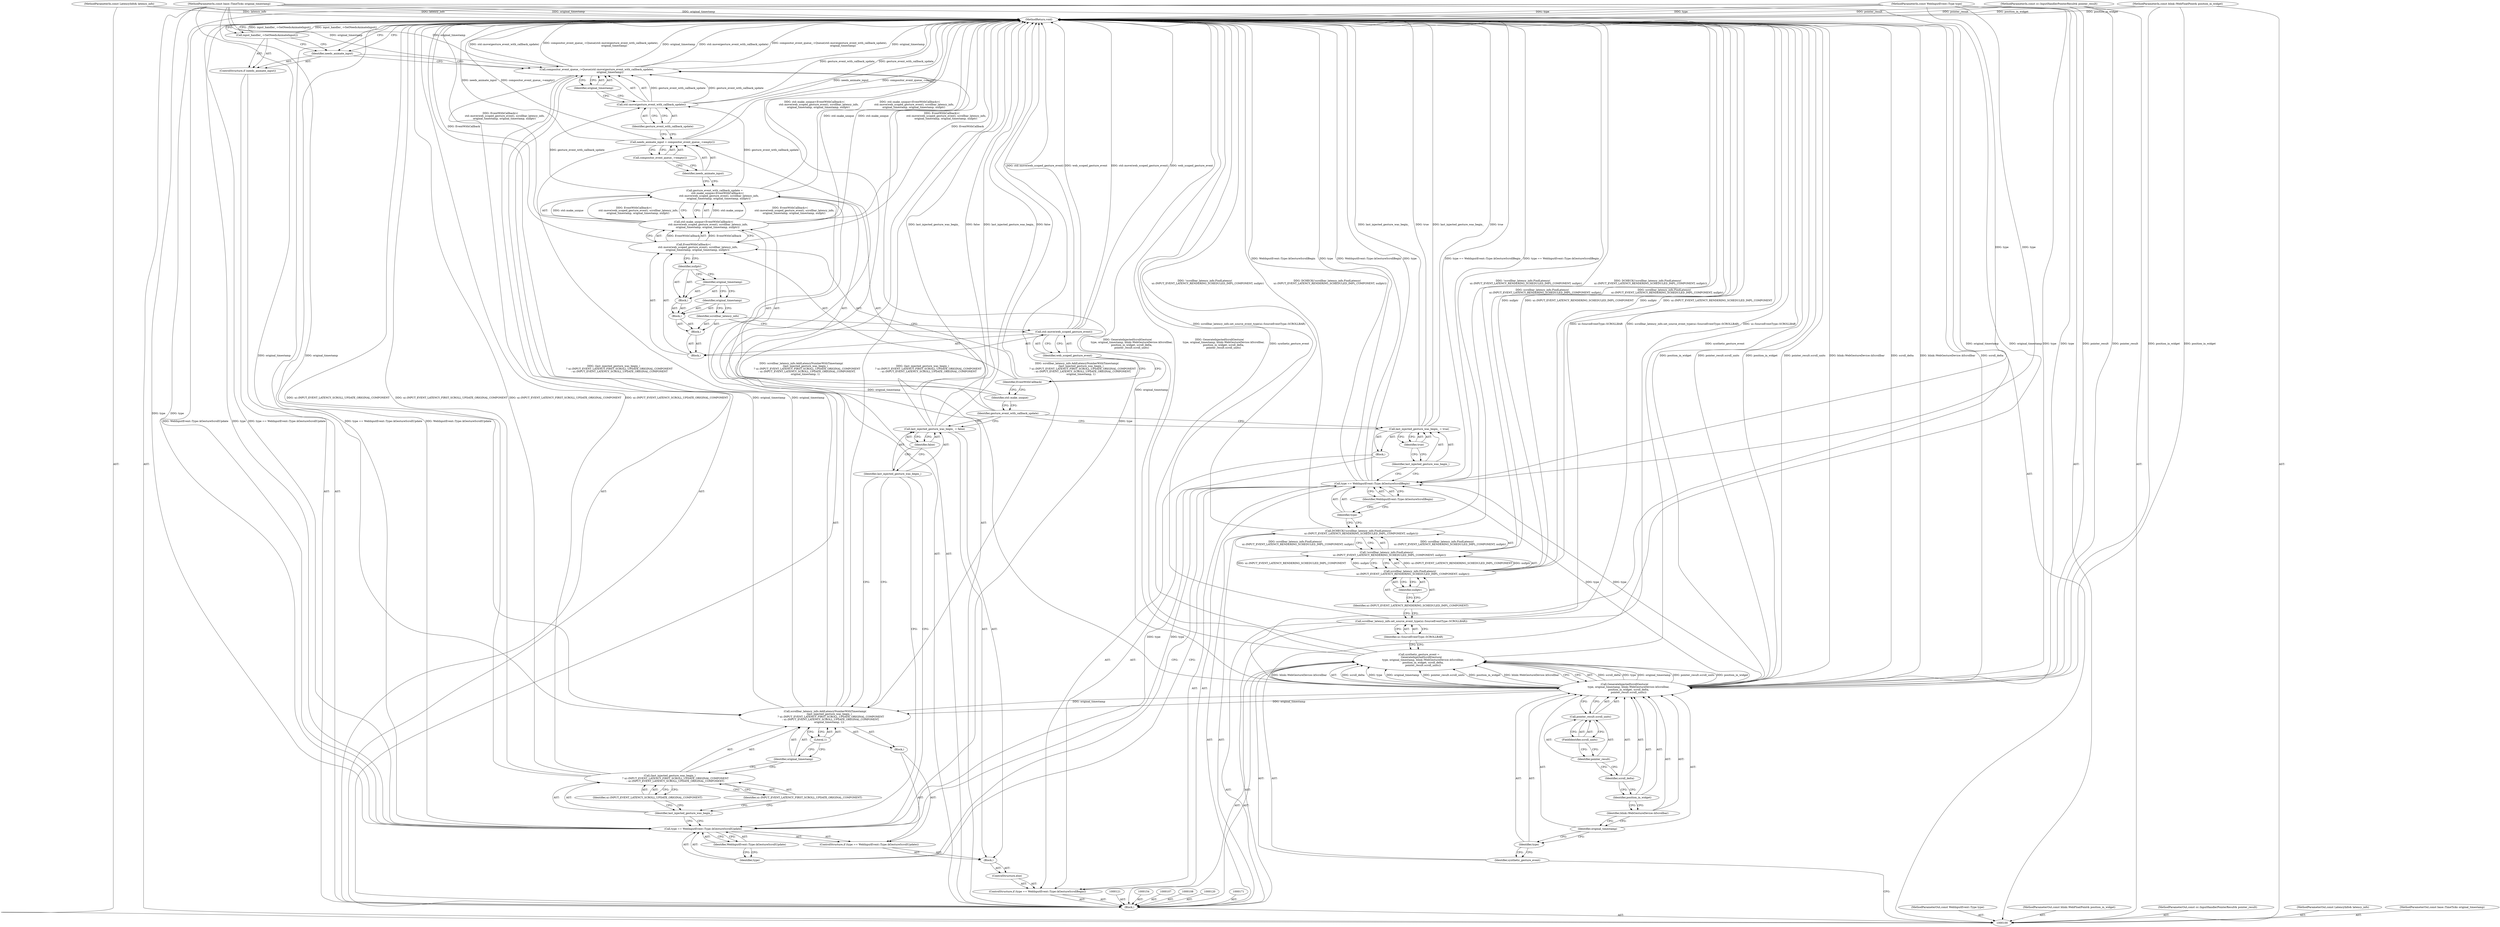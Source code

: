 digraph "1_Chrome_14f2111f9cec919a450115ce4914f228effca58e_4" {
"1000182" [label="(MethodReturn,void)"];
"1000111" [label="(Call,GenerateInjectedScrollGesture(\n          type, original_timestamp, blink::WebGestureDevice::kScrollbar,\n          position_in_widget, scroll_delta,\n          pointer_result.scroll_units))"];
"1000112" [label="(Identifier,type)"];
"1000113" [label="(Identifier,original_timestamp)"];
"1000114" [label="(Identifier,blink::WebGestureDevice::kScrollbar)"];
"1000115" [label="(Identifier,position_in_widget)"];
"1000116" [label="(Identifier,scroll_delta)"];
"1000117" [label="(Call,pointer_result.scroll_units)"];
"1000118" [label="(Identifier,pointer_result)"];
"1000119" [label="(FieldIdentifier,scroll_units)"];
"1000122" [label="(Call,scrollbar_latency_info.set_source_event_type(ui::SourceEventType::SCROLLBAR))"];
"1000123" [label="(Identifier,ui::SourceEventType::SCROLLBAR)"];
"1000101" [label="(MethodParameterIn,const WebInputEvent::Type type)"];
"1000276" [label="(MethodParameterOut,const WebInputEvent::Type type)"];
"1000125" [label="(Call,!scrollbar_latency_info.FindLatency(\n       ui::INPUT_EVENT_LATENCY_RENDERING_SCHEDULED_IMPL_COMPONENT, nullptr))"];
"1000126" [label="(Call,scrollbar_latency_info.FindLatency(\n       ui::INPUT_EVENT_LATENCY_RENDERING_SCHEDULED_IMPL_COMPONENT, nullptr))"];
"1000124" [label="(Call,DCHECK(!scrollbar_latency_info.FindLatency(\n       ui::INPUT_EVENT_LATENCY_RENDERING_SCHEDULED_IMPL_COMPONENT, nullptr)))"];
"1000128" [label="(Identifier,nullptr)"];
"1000127" [label="(Identifier,ui::INPUT_EVENT_LATENCY_RENDERING_SCHEDULED_IMPL_COMPONENT)"];
"1000132" [label="(Identifier,WebInputEvent::Type::kGestureScrollBegin)"];
"1000129" [label="(ControlStructure,if (type == WebInputEvent::Type::kGestureScrollBegin))"];
"1000133" [label="(Block,)"];
"1000130" [label="(Call,type == WebInputEvent::Type::kGestureScrollBegin)"];
"1000131" [label="(Identifier,type)"];
"1000136" [label="(Identifier,true)"];
"1000134" [label="(Call,last_injected_gesture_was_begin_ = true)"];
"1000135" [label="(Identifier,last_injected_gesture_was_begin_)"];
"1000137" [label="(ControlStructure,else)"];
"1000138" [label="(Block,)"];
"1000142" [label="(Identifier,WebInputEvent::Type::kGestureScrollUpdate)"];
"1000139" [label="(ControlStructure,if (type == WebInputEvent::Type::kGestureScrollUpdate))"];
"1000143" [label="(Block,)"];
"1000140" [label="(Call,type == WebInputEvent::Type::kGestureScrollUpdate)"];
"1000141" [label="(Identifier,type)"];
"1000144" [label="(Call,scrollbar_latency_info.AddLatencyNumberWithTimestamp(\n          (last_injected_gesture_was_begin_)\n              ? ui::INPUT_EVENT_LATENCY_FIRST_SCROLL_UPDATE_ORIGINAL_COMPONENT\n              : ui::INPUT_EVENT_LATENCY_SCROLL_UPDATE_ORIGINAL_COMPONENT,\n          original_timestamp, 1))"];
"1000145" [label="(Call,(last_injected_gesture_was_begin_)\n              ? ui::INPUT_EVENT_LATENCY_FIRST_SCROLL_UPDATE_ORIGINAL_COMPONENT\n              : ui::INPUT_EVENT_LATENCY_SCROLL_UPDATE_ORIGINAL_COMPONENT)"];
"1000146" [label="(Identifier,last_injected_gesture_was_begin_)"];
"1000102" [label="(MethodParameterIn,const blink::WebFloatPoint& position_in_widget)"];
"1000277" [label="(MethodParameterOut,const blink::WebFloatPoint& position_in_widget)"];
"1000147" [label="(Identifier,ui::INPUT_EVENT_LATENCY_FIRST_SCROLL_UPDATE_ORIGINAL_COMPONENT)"];
"1000148" [label="(Identifier,ui::INPUT_EVENT_LATENCY_SCROLL_UPDATE_ORIGINAL_COMPONENT)"];
"1000149" [label="(Identifier,original_timestamp)"];
"1000150" [label="(Literal,1)"];
"1000153" [label="(Identifier,false)"];
"1000151" [label="(Call,last_injected_gesture_was_begin_ = false)"];
"1000152" [label="(Identifier,last_injected_gesture_was_begin_)"];
"1000155" [label="(Call,gesture_event_with_callback_update =\n       std::make_unique<EventWithCallback>(\n           std::move(web_scoped_gesture_event), scrollbar_latency_info,\n          original_timestamp, original_timestamp, nullptr))"];
"1000156" [label="(Identifier,gesture_event_with_callback_update)"];
"1000159" [label="(Call,EventWithCallback>(\n           std::move(web_scoped_gesture_event), scrollbar_latency_info,\n          original_timestamp, original_timestamp, nullptr))"];
"1000160" [label="(Identifier,EventWithCallback)"];
"1000157" [label="(Call,std::make_unique<EventWithCallback>(\n           std::move(web_scoped_gesture_event), scrollbar_latency_info,\n          original_timestamp, original_timestamp, nullptr))"];
"1000158" [label="(Identifier,std::make_unique)"];
"1000161" [label="(Block,)"];
"1000162" [label="(Call,std::move(web_scoped_gesture_event))"];
"1000163" [label="(Identifier,web_scoped_gesture_event)"];
"1000164" [label="(Block,)"];
"1000165" [label="(Identifier,scrollbar_latency_info)"];
"1000166" [label="(Block,)"];
"1000167" [label="(Identifier,original_timestamp)"];
"1000168" [label="(Block,)"];
"1000169" [label="(Identifier,original_timestamp)"];
"1000170" [label="(Identifier,nullptr)"];
"1000103" [label="(MethodParameterIn,const cc::InputHandlerPointerResult& pointer_result)"];
"1000278" [label="(MethodParameterOut,const cc::InputHandlerPointerResult& pointer_result)"];
"1000174" [label="(Call,compositor_event_queue_->empty())"];
"1000172" [label="(Call,needs_animate_input = compositor_event_queue_->empty())"];
"1000173" [label="(Identifier,needs_animate_input)"];
"1000175" [label="(Call,compositor_event_queue_->Queue(std::move(gesture_event_with_callback_update),\n                                 original_timestamp))"];
"1000176" [label="(Call,std::move(gesture_event_with_callback_update))"];
"1000177" [label="(Identifier,gesture_event_with_callback_update)"];
"1000178" [label="(Identifier,original_timestamp)"];
"1000179" [label="(ControlStructure,if (needs_animate_input))"];
"1000180" [label="(Identifier,needs_animate_input)"];
"1000181" [label="(Call,input_handler_->SetNeedsAnimateInput())"];
"1000104" [label="(MethodParameterIn,const LatencyInfo& latency_info)"];
"1000279" [label="(MethodParameterOut,const LatencyInfo& latency_info)"];
"1000105" [label="(MethodParameterIn,const base::TimeTicks original_timestamp)"];
"1000280" [label="(MethodParameterOut,const base::TimeTicks original_timestamp)"];
"1000106" [label="(Block,)"];
"1000109" [label="(Call,synthetic_gesture_event =\n      GenerateInjectedScrollGesture(\n          type, original_timestamp, blink::WebGestureDevice::kScrollbar,\n          position_in_widget, scroll_delta,\n          pointer_result.scroll_units))"];
"1000110" [label="(Identifier,synthetic_gesture_event)"];
"1000182" -> "1000100"  [label="AST: "];
"1000182" -> "1000181"  [label="CFG: "];
"1000182" -> "1000180"  [label="CFG: "];
"1000124" -> "1000182"  [label="DDG: !scrollbar_latency_info.FindLatency(\n       ui::INPUT_EVENT_LATENCY_RENDERING_SCHEDULED_IMPL_COMPONENT, nullptr)"];
"1000124" -> "1000182"  [label="DDG: DCHECK(!scrollbar_latency_info.FindLatency(\n       ui::INPUT_EVENT_LATENCY_RENDERING_SCHEDULED_IMPL_COMPONENT, nullptr))"];
"1000155" -> "1000182"  [label="DDG: std::make_unique<EventWithCallback>(\n           std::move(web_scoped_gesture_event), scrollbar_latency_info,\n          original_timestamp, original_timestamp, nullptr)"];
"1000104" -> "1000182"  [label="DDG: latency_info"];
"1000105" -> "1000182"  [label="DDG: original_timestamp"];
"1000181" -> "1000182"  [label="DDG: input_handler_->SetNeedsAnimateInput()"];
"1000111" -> "1000182"  [label="DDG: position_in_widget"];
"1000111" -> "1000182"  [label="DDG: pointer_result.scroll_units"];
"1000111" -> "1000182"  [label="DDG: blink::WebGestureDevice::kScrollbar"];
"1000111" -> "1000182"  [label="DDG: scroll_delta"];
"1000102" -> "1000182"  [label="DDG: position_in_widget"];
"1000176" -> "1000182"  [label="DDG: gesture_event_with_callback_update"];
"1000126" -> "1000182"  [label="DDG: nullptr"];
"1000126" -> "1000182"  [label="DDG: ui::INPUT_EVENT_LATENCY_RENDERING_SCHEDULED_IMPL_COMPONENT"];
"1000175" -> "1000182"  [label="DDG: original_timestamp"];
"1000175" -> "1000182"  [label="DDG: std::move(gesture_event_with_callback_update)"];
"1000175" -> "1000182"  [label="DDG: compositor_event_queue_->Queue(std::move(gesture_event_with_callback_update),\n                                 original_timestamp)"];
"1000157" -> "1000182"  [label="DDG: EventWithCallback>(\n           std::move(web_scoped_gesture_event), scrollbar_latency_info,\n          original_timestamp, original_timestamp, nullptr)"];
"1000157" -> "1000182"  [label="DDG: std::make_unique"];
"1000130" -> "1000182"  [label="DDG: type == WebInputEvent::Type::kGestureScrollBegin"];
"1000130" -> "1000182"  [label="DDG: WebInputEvent::Type::kGestureScrollBegin"];
"1000130" -> "1000182"  [label="DDG: type"];
"1000125" -> "1000182"  [label="DDG: scrollbar_latency_info.FindLatency(\n       ui::INPUT_EVENT_LATENCY_RENDERING_SCHEDULED_IMPL_COMPONENT, nullptr)"];
"1000140" -> "1000182"  [label="DDG: WebInputEvent::Type::kGestureScrollUpdate"];
"1000140" -> "1000182"  [label="DDG: type"];
"1000140" -> "1000182"  [label="DDG: type == WebInputEvent::Type::kGestureScrollUpdate"];
"1000159" -> "1000182"  [label="DDG: EventWithCallback"];
"1000122" -> "1000182"  [label="DDG: ui::SourceEventType::SCROLLBAR"];
"1000122" -> "1000182"  [label="DDG: scrollbar_latency_info.set_source_event_type(ui::SourceEventType::SCROLLBAR)"];
"1000151" -> "1000182"  [label="DDG: last_injected_gesture_was_begin_"];
"1000151" -> "1000182"  [label="DDG: false"];
"1000144" -> "1000182"  [label="DDG: scrollbar_latency_info.AddLatencyNumberWithTimestamp(\n          (last_injected_gesture_was_begin_)\n              ? ui::INPUT_EVENT_LATENCY_FIRST_SCROLL_UPDATE_ORIGINAL_COMPONENT\n              : ui::INPUT_EVENT_LATENCY_SCROLL_UPDATE_ORIGINAL_COMPONENT,\n          original_timestamp, 1)"];
"1000144" -> "1000182"  [label="DDG: (last_injected_gesture_was_begin_)\n              ? ui::INPUT_EVENT_LATENCY_FIRST_SCROLL_UPDATE_ORIGINAL_COMPONENT\n              : ui::INPUT_EVENT_LATENCY_SCROLL_UPDATE_ORIGINAL_COMPONENT"];
"1000103" -> "1000182"  [label="DDG: pointer_result"];
"1000145" -> "1000182"  [label="DDG: ui::INPUT_EVENT_LATENCY_SCROLL_UPDATE_ORIGINAL_COMPONENT"];
"1000145" -> "1000182"  [label="DDG: ui::INPUT_EVENT_LATENCY_FIRST_SCROLL_UPDATE_ORIGINAL_COMPONENT"];
"1000134" -> "1000182"  [label="DDG: last_injected_gesture_was_begin_"];
"1000134" -> "1000182"  [label="DDG: true"];
"1000101" -> "1000182"  [label="DDG: type"];
"1000109" -> "1000182"  [label="DDG: synthetic_gesture_event"];
"1000109" -> "1000182"  [label="DDG: GenerateInjectedScrollGesture(\n          type, original_timestamp, blink::WebGestureDevice::kScrollbar,\n          position_in_widget, scroll_delta,\n          pointer_result.scroll_units)"];
"1000172" -> "1000182"  [label="DDG: needs_animate_input"];
"1000172" -> "1000182"  [label="DDG: compositor_event_queue_->empty()"];
"1000162" -> "1000182"  [label="DDG: web_scoped_gesture_event"];
"1000162" -> "1000182"  [label="DDG: std::move(web_scoped_gesture_event)"];
"1000111" -> "1000109"  [label="AST: "];
"1000111" -> "1000117"  [label="CFG: "];
"1000112" -> "1000111"  [label="AST: "];
"1000113" -> "1000111"  [label="AST: "];
"1000114" -> "1000111"  [label="AST: "];
"1000115" -> "1000111"  [label="AST: "];
"1000116" -> "1000111"  [label="AST: "];
"1000117" -> "1000111"  [label="AST: "];
"1000109" -> "1000111"  [label="CFG: "];
"1000111" -> "1000182"  [label="DDG: position_in_widget"];
"1000111" -> "1000182"  [label="DDG: pointer_result.scroll_units"];
"1000111" -> "1000182"  [label="DDG: blink::WebGestureDevice::kScrollbar"];
"1000111" -> "1000182"  [label="DDG: scroll_delta"];
"1000111" -> "1000109"  [label="DDG: scroll_delta"];
"1000111" -> "1000109"  [label="DDG: type"];
"1000111" -> "1000109"  [label="DDG: original_timestamp"];
"1000111" -> "1000109"  [label="DDG: pointer_result.scroll_units"];
"1000111" -> "1000109"  [label="DDG: position_in_widget"];
"1000111" -> "1000109"  [label="DDG: blink::WebGestureDevice::kScrollbar"];
"1000101" -> "1000111"  [label="DDG: type"];
"1000105" -> "1000111"  [label="DDG: original_timestamp"];
"1000102" -> "1000111"  [label="DDG: position_in_widget"];
"1000103" -> "1000111"  [label="DDG: pointer_result"];
"1000111" -> "1000130"  [label="DDG: type"];
"1000111" -> "1000144"  [label="DDG: original_timestamp"];
"1000111" -> "1000175"  [label="DDG: original_timestamp"];
"1000112" -> "1000111"  [label="AST: "];
"1000112" -> "1000110"  [label="CFG: "];
"1000113" -> "1000112"  [label="CFG: "];
"1000113" -> "1000111"  [label="AST: "];
"1000113" -> "1000112"  [label="CFG: "];
"1000114" -> "1000113"  [label="CFG: "];
"1000114" -> "1000111"  [label="AST: "];
"1000114" -> "1000113"  [label="CFG: "];
"1000115" -> "1000114"  [label="CFG: "];
"1000115" -> "1000111"  [label="AST: "];
"1000115" -> "1000114"  [label="CFG: "];
"1000116" -> "1000115"  [label="CFG: "];
"1000116" -> "1000111"  [label="AST: "];
"1000116" -> "1000115"  [label="CFG: "];
"1000118" -> "1000116"  [label="CFG: "];
"1000117" -> "1000111"  [label="AST: "];
"1000117" -> "1000119"  [label="CFG: "];
"1000118" -> "1000117"  [label="AST: "];
"1000119" -> "1000117"  [label="AST: "];
"1000111" -> "1000117"  [label="CFG: "];
"1000118" -> "1000117"  [label="AST: "];
"1000118" -> "1000116"  [label="CFG: "];
"1000119" -> "1000118"  [label="CFG: "];
"1000119" -> "1000117"  [label="AST: "];
"1000119" -> "1000118"  [label="CFG: "];
"1000117" -> "1000119"  [label="CFG: "];
"1000122" -> "1000106"  [label="AST: "];
"1000122" -> "1000123"  [label="CFG: "];
"1000123" -> "1000122"  [label="AST: "];
"1000127" -> "1000122"  [label="CFG: "];
"1000122" -> "1000182"  [label="DDG: ui::SourceEventType::SCROLLBAR"];
"1000122" -> "1000182"  [label="DDG: scrollbar_latency_info.set_source_event_type(ui::SourceEventType::SCROLLBAR)"];
"1000123" -> "1000122"  [label="AST: "];
"1000123" -> "1000109"  [label="CFG: "];
"1000122" -> "1000123"  [label="CFG: "];
"1000101" -> "1000100"  [label="AST: "];
"1000101" -> "1000182"  [label="DDG: type"];
"1000101" -> "1000111"  [label="DDG: type"];
"1000101" -> "1000130"  [label="DDG: type"];
"1000101" -> "1000140"  [label="DDG: type"];
"1000276" -> "1000100"  [label="AST: "];
"1000125" -> "1000124"  [label="AST: "];
"1000125" -> "1000126"  [label="CFG: "];
"1000126" -> "1000125"  [label="AST: "];
"1000124" -> "1000125"  [label="CFG: "];
"1000125" -> "1000182"  [label="DDG: scrollbar_latency_info.FindLatency(\n       ui::INPUT_EVENT_LATENCY_RENDERING_SCHEDULED_IMPL_COMPONENT, nullptr)"];
"1000125" -> "1000124"  [label="DDG: scrollbar_latency_info.FindLatency(\n       ui::INPUT_EVENT_LATENCY_RENDERING_SCHEDULED_IMPL_COMPONENT, nullptr)"];
"1000126" -> "1000125"  [label="DDG: ui::INPUT_EVENT_LATENCY_RENDERING_SCHEDULED_IMPL_COMPONENT"];
"1000126" -> "1000125"  [label="DDG: nullptr"];
"1000126" -> "1000125"  [label="AST: "];
"1000126" -> "1000128"  [label="CFG: "];
"1000127" -> "1000126"  [label="AST: "];
"1000128" -> "1000126"  [label="AST: "];
"1000125" -> "1000126"  [label="CFG: "];
"1000126" -> "1000182"  [label="DDG: nullptr"];
"1000126" -> "1000182"  [label="DDG: ui::INPUT_EVENT_LATENCY_RENDERING_SCHEDULED_IMPL_COMPONENT"];
"1000126" -> "1000125"  [label="DDG: ui::INPUT_EVENT_LATENCY_RENDERING_SCHEDULED_IMPL_COMPONENT"];
"1000126" -> "1000125"  [label="DDG: nullptr"];
"1000124" -> "1000106"  [label="AST: "];
"1000124" -> "1000125"  [label="CFG: "];
"1000125" -> "1000124"  [label="AST: "];
"1000131" -> "1000124"  [label="CFG: "];
"1000124" -> "1000182"  [label="DDG: !scrollbar_latency_info.FindLatency(\n       ui::INPUT_EVENT_LATENCY_RENDERING_SCHEDULED_IMPL_COMPONENT, nullptr)"];
"1000124" -> "1000182"  [label="DDG: DCHECK(!scrollbar_latency_info.FindLatency(\n       ui::INPUT_EVENT_LATENCY_RENDERING_SCHEDULED_IMPL_COMPONENT, nullptr))"];
"1000125" -> "1000124"  [label="DDG: scrollbar_latency_info.FindLatency(\n       ui::INPUT_EVENT_LATENCY_RENDERING_SCHEDULED_IMPL_COMPONENT, nullptr)"];
"1000128" -> "1000126"  [label="AST: "];
"1000128" -> "1000127"  [label="CFG: "];
"1000126" -> "1000128"  [label="CFG: "];
"1000127" -> "1000126"  [label="AST: "];
"1000127" -> "1000122"  [label="CFG: "];
"1000128" -> "1000127"  [label="CFG: "];
"1000132" -> "1000130"  [label="AST: "];
"1000132" -> "1000131"  [label="CFG: "];
"1000130" -> "1000132"  [label="CFG: "];
"1000129" -> "1000106"  [label="AST: "];
"1000130" -> "1000129"  [label="AST: "];
"1000133" -> "1000129"  [label="AST: "];
"1000137" -> "1000129"  [label="AST: "];
"1000133" -> "1000129"  [label="AST: "];
"1000134" -> "1000133"  [label="AST: "];
"1000130" -> "1000129"  [label="AST: "];
"1000130" -> "1000132"  [label="CFG: "];
"1000131" -> "1000130"  [label="AST: "];
"1000132" -> "1000130"  [label="AST: "];
"1000135" -> "1000130"  [label="CFG: "];
"1000141" -> "1000130"  [label="CFG: "];
"1000130" -> "1000182"  [label="DDG: type == WebInputEvent::Type::kGestureScrollBegin"];
"1000130" -> "1000182"  [label="DDG: WebInputEvent::Type::kGestureScrollBegin"];
"1000130" -> "1000182"  [label="DDG: type"];
"1000111" -> "1000130"  [label="DDG: type"];
"1000101" -> "1000130"  [label="DDG: type"];
"1000130" -> "1000140"  [label="DDG: type"];
"1000131" -> "1000130"  [label="AST: "];
"1000131" -> "1000124"  [label="CFG: "];
"1000132" -> "1000131"  [label="CFG: "];
"1000136" -> "1000134"  [label="AST: "];
"1000136" -> "1000135"  [label="CFG: "];
"1000134" -> "1000136"  [label="CFG: "];
"1000134" -> "1000133"  [label="AST: "];
"1000134" -> "1000136"  [label="CFG: "];
"1000135" -> "1000134"  [label="AST: "];
"1000136" -> "1000134"  [label="AST: "];
"1000156" -> "1000134"  [label="CFG: "];
"1000134" -> "1000182"  [label="DDG: last_injected_gesture_was_begin_"];
"1000134" -> "1000182"  [label="DDG: true"];
"1000135" -> "1000134"  [label="AST: "];
"1000135" -> "1000130"  [label="CFG: "];
"1000136" -> "1000135"  [label="CFG: "];
"1000137" -> "1000129"  [label="AST: "];
"1000138" -> "1000137"  [label="AST: "];
"1000138" -> "1000137"  [label="AST: "];
"1000139" -> "1000138"  [label="AST: "];
"1000151" -> "1000138"  [label="AST: "];
"1000142" -> "1000140"  [label="AST: "];
"1000142" -> "1000141"  [label="CFG: "];
"1000140" -> "1000142"  [label="CFG: "];
"1000139" -> "1000138"  [label="AST: "];
"1000140" -> "1000139"  [label="AST: "];
"1000143" -> "1000139"  [label="AST: "];
"1000143" -> "1000139"  [label="AST: "];
"1000144" -> "1000143"  [label="AST: "];
"1000140" -> "1000139"  [label="AST: "];
"1000140" -> "1000142"  [label="CFG: "];
"1000141" -> "1000140"  [label="AST: "];
"1000142" -> "1000140"  [label="AST: "];
"1000146" -> "1000140"  [label="CFG: "];
"1000152" -> "1000140"  [label="CFG: "];
"1000140" -> "1000182"  [label="DDG: WebInputEvent::Type::kGestureScrollUpdate"];
"1000140" -> "1000182"  [label="DDG: type"];
"1000140" -> "1000182"  [label="DDG: type == WebInputEvent::Type::kGestureScrollUpdate"];
"1000130" -> "1000140"  [label="DDG: type"];
"1000101" -> "1000140"  [label="DDG: type"];
"1000141" -> "1000140"  [label="AST: "];
"1000141" -> "1000130"  [label="CFG: "];
"1000142" -> "1000141"  [label="CFG: "];
"1000144" -> "1000143"  [label="AST: "];
"1000144" -> "1000150"  [label="CFG: "];
"1000145" -> "1000144"  [label="AST: "];
"1000149" -> "1000144"  [label="AST: "];
"1000150" -> "1000144"  [label="AST: "];
"1000152" -> "1000144"  [label="CFG: "];
"1000144" -> "1000182"  [label="DDG: scrollbar_latency_info.AddLatencyNumberWithTimestamp(\n          (last_injected_gesture_was_begin_)\n              ? ui::INPUT_EVENT_LATENCY_FIRST_SCROLL_UPDATE_ORIGINAL_COMPONENT\n              : ui::INPUT_EVENT_LATENCY_SCROLL_UPDATE_ORIGINAL_COMPONENT,\n          original_timestamp, 1)"];
"1000144" -> "1000182"  [label="DDG: (last_injected_gesture_was_begin_)\n              ? ui::INPUT_EVENT_LATENCY_FIRST_SCROLL_UPDATE_ORIGINAL_COMPONENT\n              : ui::INPUT_EVENT_LATENCY_SCROLL_UPDATE_ORIGINAL_COMPONENT"];
"1000111" -> "1000144"  [label="DDG: original_timestamp"];
"1000105" -> "1000144"  [label="DDG: original_timestamp"];
"1000144" -> "1000175"  [label="DDG: original_timestamp"];
"1000145" -> "1000144"  [label="AST: "];
"1000145" -> "1000147"  [label="CFG: "];
"1000145" -> "1000148"  [label="CFG: "];
"1000146" -> "1000145"  [label="AST: "];
"1000147" -> "1000145"  [label="AST: "];
"1000148" -> "1000145"  [label="AST: "];
"1000149" -> "1000145"  [label="CFG: "];
"1000145" -> "1000182"  [label="DDG: ui::INPUT_EVENT_LATENCY_SCROLL_UPDATE_ORIGINAL_COMPONENT"];
"1000145" -> "1000182"  [label="DDG: ui::INPUT_EVENT_LATENCY_FIRST_SCROLL_UPDATE_ORIGINAL_COMPONENT"];
"1000146" -> "1000145"  [label="AST: "];
"1000146" -> "1000140"  [label="CFG: "];
"1000147" -> "1000146"  [label="CFG: "];
"1000148" -> "1000146"  [label="CFG: "];
"1000102" -> "1000100"  [label="AST: "];
"1000102" -> "1000182"  [label="DDG: position_in_widget"];
"1000102" -> "1000111"  [label="DDG: position_in_widget"];
"1000277" -> "1000100"  [label="AST: "];
"1000147" -> "1000145"  [label="AST: "];
"1000147" -> "1000146"  [label="CFG: "];
"1000145" -> "1000147"  [label="CFG: "];
"1000148" -> "1000145"  [label="AST: "];
"1000148" -> "1000146"  [label="CFG: "];
"1000145" -> "1000148"  [label="CFG: "];
"1000149" -> "1000144"  [label="AST: "];
"1000149" -> "1000145"  [label="CFG: "];
"1000150" -> "1000149"  [label="CFG: "];
"1000150" -> "1000144"  [label="AST: "];
"1000150" -> "1000149"  [label="CFG: "];
"1000144" -> "1000150"  [label="CFG: "];
"1000153" -> "1000151"  [label="AST: "];
"1000153" -> "1000152"  [label="CFG: "];
"1000151" -> "1000153"  [label="CFG: "];
"1000151" -> "1000138"  [label="AST: "];
"1000151" -> "1000153"  [label="CFG: "];
"1000152" -> "1000151"  [label="AST: "];
"1000153" -> "1000151"  [label="AST: "];
"1000156" -> "1000151"  [label="CFG: "];
"1000151" -> "1000182"  [label="DDG: last_injected_gesture_was_begin_"];
"1000151" -> "1000182"  [label="DDG: false"];
"1000152" -> "1000151"  [label="AST: "];
"1000152" -> "1000144"  [label="CFG: "];
"1000152" -> "1000140"  [label="CFG: "];
"1000153" -> "1000152"  [label="CFG: "];
"1000155" -> "1000106"  [label="AST: "];
"1000155" -> "1000157"  [label="CFG: "];
"1000156" -> "1000155"  [label="AST: "];
"1000157" -> "1000155"  [label="AST: "];
"1000173" -> "1000155"  [label="CFG: "];
"1000155" -> "1000182"  [label="DDG: std::make_unique<EventWithCallback>(\n           std::move(web_scoped_gesture_event), scrollbar_latency_info,\n          original_timestamp, original_timestamp, nullptr)"];
"1000157" -> "1000155"  [label="DDG: std::make_unique"];
"1000157" -> "1000155"  [label="DDG: EventWithCallback>(\n           std::move(web_scoped_gesture_event), scrollbar_latency_info,\n          original_timestamp, original_timestamp, nullptr)"];
"1000155" -> "1000176"  [label="DDG: gesture_event_with_callback_update"];
"1000156" -> "1000155"  [label="AST: "];
"1000156" -> "1000134"  [label="CFG: "];
"1000156" -> "1000151"  [label="CFG: "];
"1000158" -> "1000156"  [label="CFG: "];
"1000159" -> "1000157"  [label="AST: "];
"1000159" -> "1000170"  [label="CFG: "];
"1000160" -> "1000159"  [label="AST: "];
"1000161" -> "1000159"  [label="AST: "];
"1000157" -> "1000159"  [label="CFG: "];
"1000159" -> "1000182"  [label="DDG: EventWithCallback"];
"1000159" -> "1000157"  [label="DDG: EventWithCallback"];
"1000160" -> "1000159"  [label="AST: "];
"1000160" -> "1000158"  [label="CFG: "];
"1000163" -> "1000160"  [label="CFG: "];
"1000157" -> "1000155"  [label="AST: "];
"1000157" -> "1000159"  [label="CFG: "];
"1000158" -> "1000157"  [label="AST: "];
"1000159" -> "1000157"  [label="AST: "];
"1000155" -> "1000157"  [label="CFG: "];
"1000157" -> "1000182"  [label="DDG: EventWithCallback>(\n           std::move(web_scoped_gesture_event), scrollbar_latency_info,\n          original_timestamp, original_timestamp, nullptr)"];
"1000157" -> "1000182"  [label="DDG: std::make_unique"];
"1000157" -> "1000155"  [label="DDG: std::make_unique"];
"1000157" -> "1000155"  [label="DDG: EventWithCallback>(\n           std::move(web_scoped_gesture_event), scrollbar_latency_info,\n          original_timestamp, original_timestamp, nullptr)"];
"1000159" -> "1000157"  [label="DDG: EventWithCallback"];
"1000158" -> "1000157"  [label="AST: "];
"1000158" -> "1000156"  [label="CFG: "];
"1000160" -> "1000158"  [label="CFG: "];
"1000161" -> "1000159"  [label="AST: "];
"1000162" -> "1000161"  [label="AST: "];
"1000164" -> "1000161"  [label="AST: "];
"1000162" -> "1000161"  [label="AST: "];
"1000162" -> "1000163"  [label="CFG: "];
"1000163" -> "1000162"  [label="AST: "];
"1000165" -> "1000162"  [label="CFG: "];
"1000162" -> "1000182"  [label="DDG: web_scoped_gesture_event"];
"1000162" -> "1000182"  [label="DDG: std::move(web_scoped_gesture_event)"];
"1000163" -> "1000162"  [label="AST: "];
"1000163" -> "1000160"  [label="CFG: "];
"1000162" -> "1000163"  [label="CFG: "];
"1000164" -> "1000161"  [label="AST: "];
"1000165" -> "1000164"  [label="AST: "];
"1000166" -> "1000164"  [label="AST: "];
"1000165" -> "1000164"  [label="AST: "];
"1000165" -> "1000162"  [label="CFG: "];
"1000167" -> "1000165"  [label="CFG: "];
"1000166" -> "1000164"  [label="AST: "];
"1000167" -> "1000166"  [label="AST: "];
"1000168" -> "1000166"  [label="AST: "];
"1000167" -> "1000166"  [label="AST: "];
"1000167" -> "1000165"  [label="CFG: "];
"1000169" -> "1000167"  [label="CFG: "];
"1000168" -> "1000166"  [label="AST: "];
"1000169" -> "1000168"  [label="AST: "];
"1000170" -> "1000168"  [label="AST: "];
"1000169" -> "1000168"  [label="AST: "];
"1000169" -> "1000167"  [label="CFG: "];
"1000170" -> "1000169"  [label="CFG: "];
"1000170" -> "1000168"  [label="AST: "];
"1000170" -> "1000169"  [label="CFG: "];
"1000159" -> "1000170"  [label="CFG: "];
"1000103" -> "1000100"  [label="AST: "];
"1000103" -> "1000182"  [label="DDG: pointer_result"];
"1000103" -> "1000111"  [label="DDG: pointer_result"];
"1000278" -> "1000100"  [label="AST: "];
"1000174" -> "1000172"  [label="AST: "];
"1000174" -> "1000173"  [label="CFG: "];
"1000172" -> "1000174"  [label="CFG: "];
"1000172" -> "1000106"  [label="AST: "];
"1000172" -> "1000174"  [label="CFG: "];
"1000173" -> "1000172"  [label="AST: "];
"1000174" -> "1000172"  [label="AST: "];
"1000177" -> "1000172"  [label="CFG: "];
"1000172" -> "1000182"  [label="DDG: needs_animate_input"];
"1000172" -> "1000182"  [label="DDG: compositor_event_queue_->empty()"];
"1000173" -> "1000172"  [label="AST: "];
"1000173" -> "1000155"  [label="CFG: "];
"1000174" -> "1000173"  [label="CFG: "];
"1000175" -> "1000106"  [label="AST: "];
"1000175" -> "1000178"  [label="CFG: "];
"1000176" -> "1000175"  [label="AST: "];
"1000178" -> "1000175"  [label="AST: "];
"1000180" -> "1000175"  [label="CFG: "];
"1000175" -> "1000182"  [label="DDG: original_timestamp"];
"1000175" -> "1000182"  [label="DDG: std::move(gesture_event_with_callback_update)"];
"1000175" -> "1000182"  [label="DDG: compositor_event_queue_->Queue(std::move(gesture_event_with_callback_update),\n                                 original_timestamp)"];
"1000176" -> "1000175"  [label="DDG: gesture_event_with_callback_update"];
"1000144" -> "1000175"  [label="DDG: original_timestamp"];
"1000111" -> "1000175"  [label="DDG: original_timestamp"];
"1000105" -> "1000175"  [label="DDG: original_timestamp"];
"1000176" -> "1000175"  [label="AST: "];
"1000176" -> "1000177"  [label="CFG: "];
"1000177" -> "1000176"  [label="AST: "];
"1000178" -> "1000176"  [label="CFG: "];
"1000176" -> "1000182"  [label="DDG: gesture_event_with_callback_update"];
"1000176" -> "1000175"  [label="DDG: gesture_event_with_callback_update"];
"1000155" -> "1000176"  [label="DDG: gesture_event_with_callback_update"];
"1000177" -> "1000176"  [label="AST: "];
"1000177" -> "1000172"  [label="CFG: "];
"1000176" -> "1000177"  [label="CFG: "];
"1000178" -> "1000175"  [label="AST: "];
"1000178" -> "1000176"  [label="CFG: "];
"1000175" -> "1000178"  [label="CFG: "];
"1000179" -> "1000106"  [label="AST: "];
"1000180" -> "1000179"  [label="AST: "];
"1000181" -> "1000179"  [label="AST: "];
"1000180" -> "1000179"  [label="AST: "];
"1000180" -> "1000175"  [label="CFG: "];
"1000181" -> "1000180"  [label="CFG: "];
"1000182" -> "1000180"  [label="CFG: "];
"1000181" -> "1000179"  [label="AST: "];
"1000181" -> "1000180"  [label="CFG: "];
"1000182" -> "1000181"  [label="CFG: "];
"1000181" -> "1000182"  [label="DDG: input_handler_->SetNeedsAnimateInput()"];
"1000104" -> "1000100"  [label="AST: "];
"1000104" -> "1000182"  [label="DDG: latency_info"];
"1000279" -> "1000100"  [label="AST: "];
"1000105" -> "1000100"  [label="AST: "];
"1000105" -> "1000182"  [label="DDG: original_timestamp"];
"1000105" -> "1000111"  [label="DDG: original_timestamp"];
"1000105" -> "1000144"  [label="DDG: original_timestamp"];
"1000105" -> "1000175"  [label="DDG: original_timestamp"];
"1000280" -> "1000100"  [label="AST: "];
"1000106" -> "1000100"  [label="AST: "];
"1000107" -> "1000106"  [label="AST: "];
"1000108" -> "1000106"  [label="AST: "];
"1000109" -> "1000106"  [label="AST: "];
"1000120" -> "1000106"  [label="AST: "];
"1000121" -> "1000106"  [label="AST: "];
"1000122" -> "1000106"  [label="AST: "];
"1000124" -> "1000106"  [label="AST: "];
"1000129" -> "1000106"  [label="AST: "];
"1000154" -> "1000106"  [label="AST: "];
"1000155" -> "1000106"  [label="AST: "];
"1000171" -> "1000106"  [label="AST: "];
"1000172" -> "1000106"  [label="AST: "];
"1000175" -> "1000106"  [label="AST: "];
"1000179" -> "1000106"  [label="AST: "];
"1000109" -> "1000106"  [label="AST: "];
"1000109" -> "1000111"  [label="CFG: "];
"1000110" -> "1000109"  [label="AST: "];
"1000111" -> "1000109"  [label="AST: "];
"1000123" -> "1000109"  [label="CFG: "];
"1000109" -> "1000182"  [label="DDG: synthetic_gesture_event"];
"1000109" -> "1000182"  [label="DDG: GenerateInjectedScrollGesture(\n          type, original_timestamp, blink::WebGestureDevice::kScrollbar,\n          position_in_widget, scroll_delta,\n          pointer_result.scroll_units)"];
"1000111" -> "1000109"  [label="DDG: scroll_delta"];
"1000111" -> "1000109"  [label="DDG: type"];
"1000111" -> "1000109"  [label="DDG: original_timestamp"];
"1000111" -> "1000109"  [label="DDG: pointer_result.scroll_units"];
"1000111" -> "1000109"  [label="DDG: position_in_widget"];
"1000111" -> "1000109"  [label="DDG: blink::WebGestureDevice::kScrollbar"];
"1000110" -> "1000109"  [label="AST: "];
"1000110" -> "1000100"  [label="CFG: "];
"1000112" -> "1000110"  [label="CFG: "];
}
